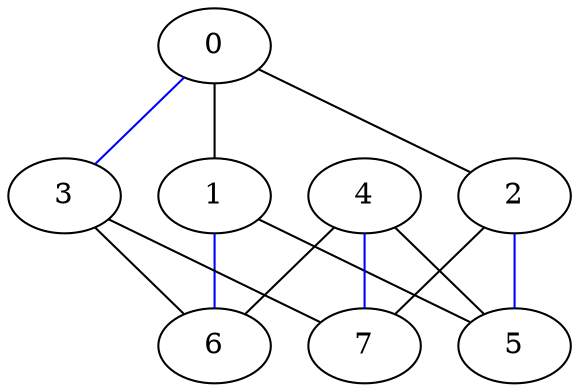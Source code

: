 graph G {
0 [pos="-0.000000,-2.000000!"];
1 [pos="1.414214,-1.414214!"];
2 [pos="-1.414214,-1.414214!"];
3 [pos="-1.414214,1.414214!"];
4 [pos="1.414214,1.414214!"];
5 [pos="2.000000,0.000000!"];
6 [pos="0.000000,2.000000!"];
7 [pos="-2.000000,0.000000!"];
0--1  [color=""];
0--2  [color=""];
0--3  [color=blue];
1--5  [color=""];
1--6  [color=blue];
2--5  [color=blue];
2--7  [color=""];
3--6  [color=""];
3--7  [color=""];
4--5  [color=""];
4--6  [color=""];
4--7  [color=blue];
}
